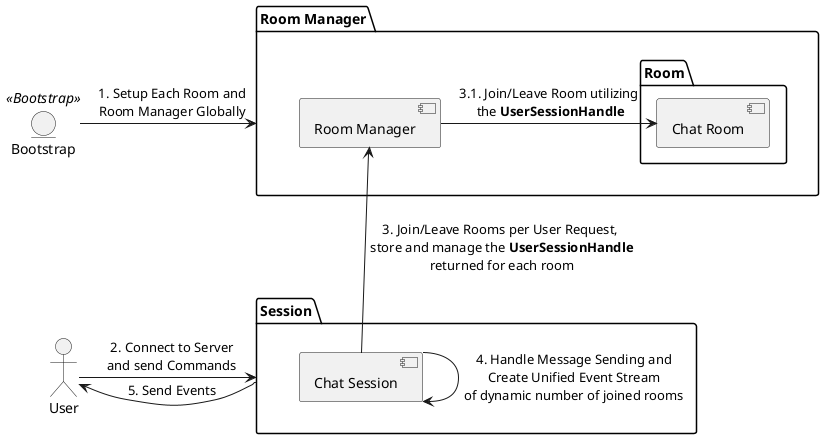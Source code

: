 @startuml High Level Architecture - Diagram

skinparam linetype orthogonally
skinparam orthogonalSpace 30

together {
  entity "Bootstrap" as bootstrap <<Bootstrap>> 
  actor User as user
}

together {
  package "Room Manager" as rm_p {
      package "Room" {
          component "Chat Room" as chat_room
      }

      component "Room Manager" as room_manager
  }

  package "Session" as s_p {
      component "Chat Session" as chat_session
  }
}

bootstrap -[hidden]d-> user
bootstrap -[hidden]r-> rm_p
user -[hidden]r-> s_p
rm_p -[hidden]d-> s_p

bootstrap -> rm_p: 1. Setup Each Room and\nRoom Manager Globally
user -> s_p: 2. Connect to Server\nand send Commands

chat_session -u-> room_manager: 3. Join/Leave Rooms per User Request,\n store and manage the **UserSessionHandle**\n returned for each room
room_manager -> chat_room: 3.1. Join/Leave Room utilizing\n the **UserSessionHandle** 
chat_session -> chat_session: 4. Handle Message Sending and\nCreate Unified Event Stream\nof dynamic number of joined rooms

user <- s_p: 5. Send Events

@enduml